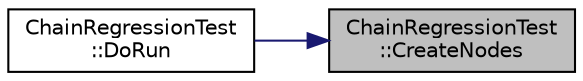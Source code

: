 digraph "ChainRegressionTest::CreateNodes"
{
 // LATEX_PDF_SIZE
  edge [fontname="Helvetica",fontsize="10",labelfontname="Helvetica",labelfontsize="10"];
  node [fontname="Helvetica",fontsize="10",shape=record];
  rankdir="RL";
  Node1 [label="ChainRegressionTest\l::CreateNodes",height=0.2,width=0.4,color="black", fillcolor="grey75", style="filled", fontcolor="black",tooltip="Create test topology."];
  Node1 -> Node2 [dir="back",color="midnightblue",fontsize="10",style="solid",fontname="Helvetica"];
  Node2 [label="ChainRegressionTest\l::DoRun",height=0.2,width=0.4,color="black", fillcolor="white", style="filled",URL="$class_chain_regression_test.html#a51aa3cae551407ee6a6f346c30e3cc43",tooltip="Go."];
}
